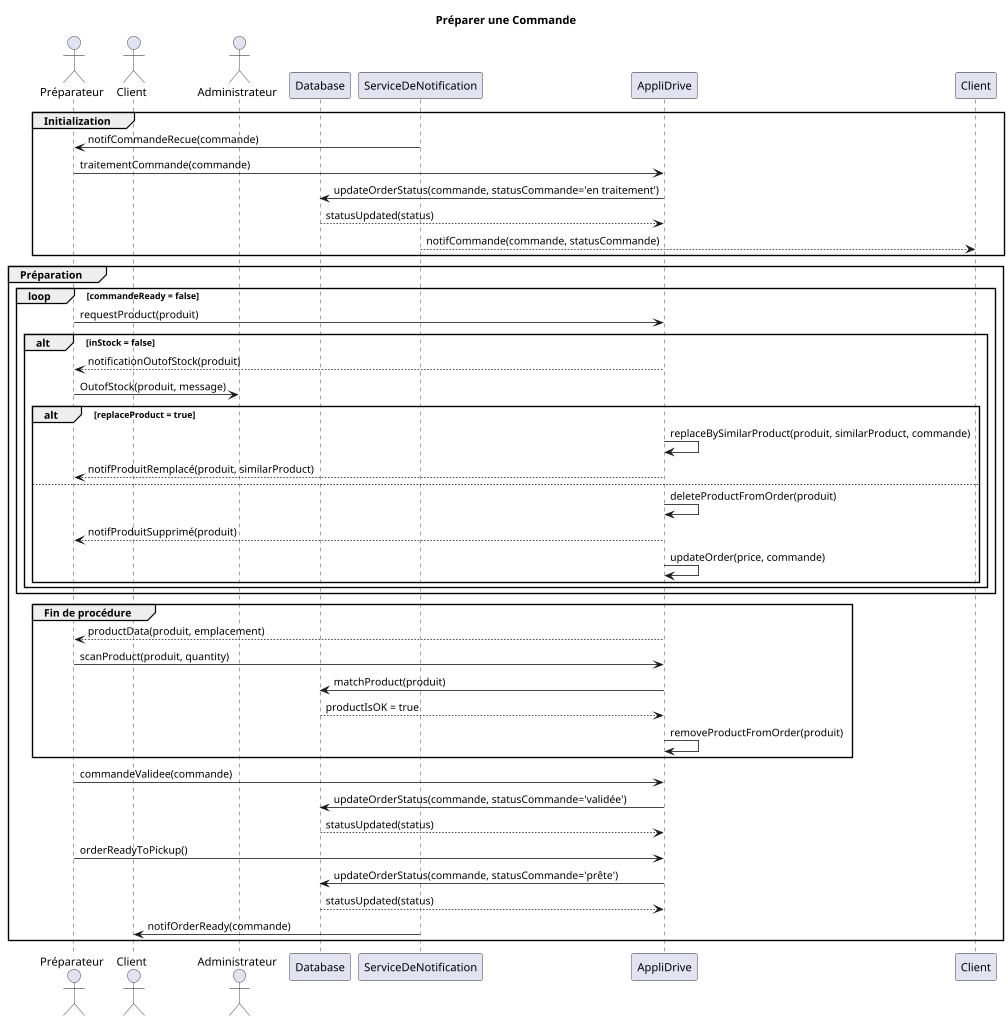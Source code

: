 @startuml Séquence Préparation Commande

title Préparer une Commande
scale 0.8

actor Préparateur as P
actor Client as C
actor Administrateur as Ad
participant Database as DB
participant ServiceDeNotification as ServiceNotif
participant AppliDrive as Controller

group Initialization
    ServiceNotif -> P: notifCommandeRecue(commande)
    P -> Controller: traitementCommande(commande)
    Controller->DB: updateOrderStatus(commande, statusCommande='en traitement')
    DB-->Controller: statusUpdated(status)
    ServiceNotif --> Client : notifCommande(commande, statusCommande)
end

group Préparation
    loop commandeReady = false
    P -> Controller: requestProduct(produit)
    alt inStock = false
    Controller-->P: notificationOutofStock(produit)
    P->Ad: OutofStock(produit, message)
    alt replaceProduct = true
    Controller->Controller: replaceBySimilarProduct(produit, similarProduct, commande)
    Controller-->P: notifProduitRemplacé(produit, similarProduct)
    else
    Controller->Controller: deleteProductFromOrder(produit)
    Controller-->P: notifProduitSupprimé(produit)
    Controller->Controller: updateOrder(price, commande)
    end alt
    end alt
end

group Fin de procédure 
    Controller-->P: productData(produit, emplacement)
    P->Controller: scanProduct(produit, quantity)
    Controller->DB: matchProduct(produit)
    DB-->Controller: productIsOK = true
    Controller->Controller: removeProductFromOrder(produit)
    end loop

    P->Controller: commandeValidee(commande)
    Controller->DB: updateOrderStatus(commande, statusCommande='validée')
    DB -->Controller: statusUpdated(status)
    P->Controller: orderReadyToPickup()
    Controller->DB: updateOrderStatus(commande, statusCommande='prête')
    DB --> Controller: statusUpdated(status)
    ServiceNotif -> C: notifOrderReady(commande)
end




@enduml